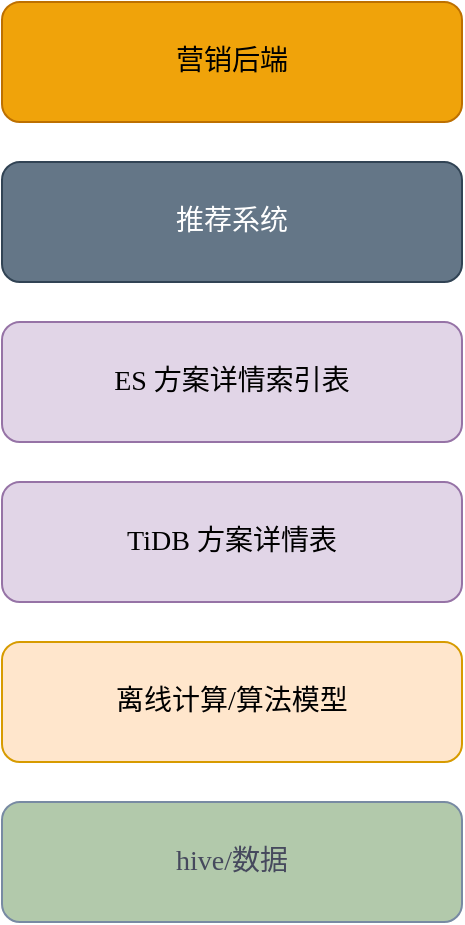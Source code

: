 <mxfile version="21.6.1" type="github">
  <diagram name="第 1 页" id="xCcg0Tw5DFCpbqDy5WKF">
    <mxGraphModel dx="1213" dy="1880" grid="1" gridSize="10" guides="1" tooltips="1" connect="1" arrows="1" fold="1" page="1" pageScale="1" pageWidth="827" pageHeight="1169" math="0" shadow="0">
      <root>
        <mxCell id="0" />
        <mxCell id="1" parent="0" />
        <mxCell id="VLDIAr3Fbf0gcbhuuuWl-1" value="hive/数据" style="rounded=1;whiteSpace=wrap;html=1;strokeColor=#788AA3;fontColor=#46495D;fillColor=#B2C9AB;fontSize=14;fontFamily=Comic Sans MS;" vertex="1" parent="1">
          <mxGeometry x="340" y="380" width="230" height="60" as="geometry" />
        </mxCell>
        <mxCell id="VLDIAr3Fbf0gcbhuuuWl-3" value="离线计算/算法模型" style="rounded=1;whiteSpace=wrap;html=1;strokeColor=#d79b00;fillColor=#ffe6cc;fontSize=14;fontFamily=Comic Sans MS;" vertex="1" parent="1">
          <mxGeometry x="340" y="300" width="230" height="60" as="geometry" />
        </mxCell>
        <mxCell id="VLDIAr3Fbf0gcbhuuuWl-4" value="TiDB 方案详情表" style="rounded=1;whiteSpace=wrap;html=1;strokeColor=#9673a6;fillColor=#e1d5e7;fontSize=14;fontFamily=Comic Sans MS;" vertex="1" parent="1">
          <mxGeometry x="340" y="220" width="230" height="60" as="geometry" />
        </mxCell>
        <mxCell id="VLDIAr3Fbf0gcbhuuuWl-5" value="ES 方案详情索引表" style="rounded=1;whiteSpace=wrap;html=1;strokeColor=#9673a6;fillColor=#e1d5e7;fontSize=14;fontFamily=Comic Sans MS;" vertex="1" parent="1">
          <mxGeometry x="340" y="140" width="230" height="60" as="geometry" />
        </mxCell>
        <mxCell id="VLDIAr3Fbf0gcbhuuuWl-6" value="推荐系统" style="rounded=1;whiteSpace=wrap;html=1;strokeColor=#314354;fontColor=#ffffff;fillColor=#647687;fontSize=14;fontFamily=Comic Sans MS;" vertex="1" parent="1">
          <mxGeometry x="340" y="60" width="230" height="60" as="geometry" />
        </mxCell>
        <mxCell id="VLDIAr3Fbf0gcbhuuuWl-7" value="营销后端" style="rounded=1;whiteSpace=wrap;html=1;strokeColor=#BD7000;fillColor=#f0a30a;fontSize=14;fontFamily=Comic Sans MS;fontColor=#000000;" vertex="1" parent="1">
          <mxGeometry x="340" y="-20" width="230" height="60" as="geometry" />
        </mxCell>
      </root>
    </mxGraphModel>
  </diagram>
</mxfile>
